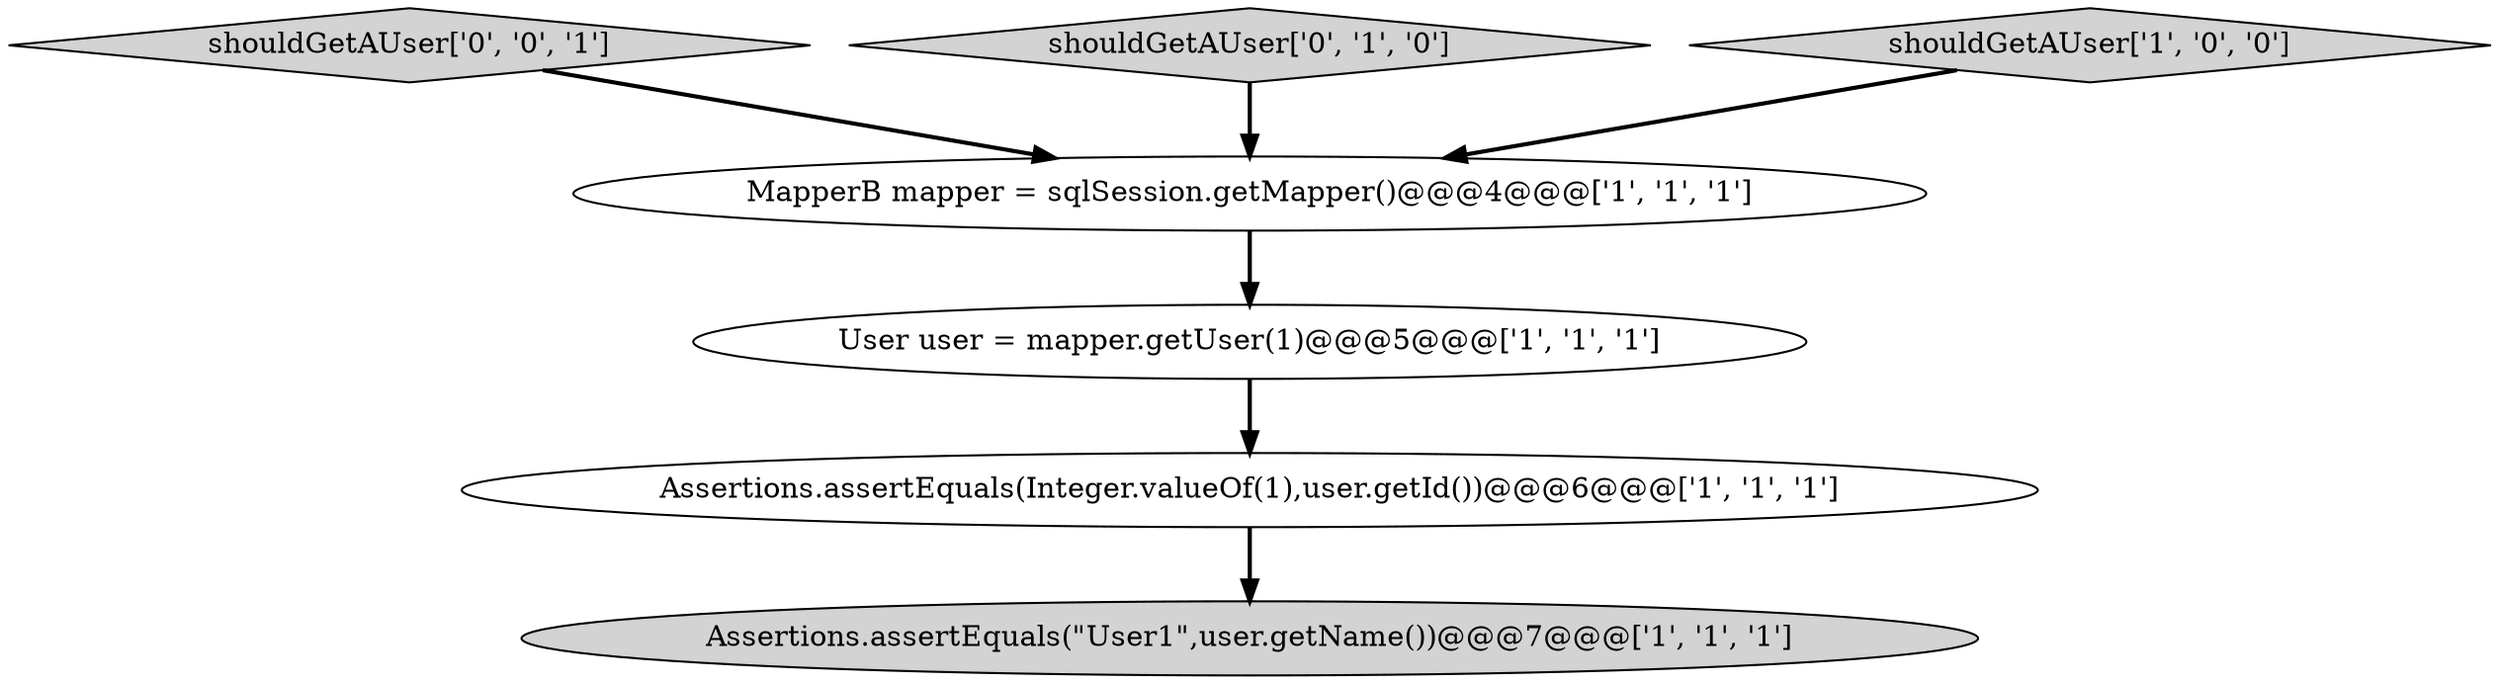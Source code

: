 digraph {
6 [style = filled, label = "shouldGetAUser['0', '0', '1']", fillcolor = lightgray, shape = diamond image = "AAA0AAABBB3BBB"];
0 [style = filled, label = "User user = mapper.getUser(1)@@@5@@@['1', '1', '1']", fillcolor = white, shape = ellipse image = "AAA0AAABBB1BBB"];
1 [style = filled, label = "Assertions.assertEquals(Integer.valueOf(1),user.getId())@@@6@@@['1', '1', '1']", fillcolor = white, shape = ellipse image = "AAA0AAABBB1BBB"];
3 [style = filled, label = "Assertions.assertEquals(\"User1\",user.getName())@@@7@@@['1', '1', '1']", fillcolor = lightgray, shape = ellipse image = "AAA0AAABBB1BBB"];
5 [style = filled, label = "shouldGetAUser['0', '1', '0']", fillcolor = lightgray, shape = diamond image = "AAA0AAABBB2BBB"];
4 [style = filled, label = "shouldGetAUser['1', '0', '0']", fillcolor = lightgray, shape = diamond image = "AAA0AAABBB1BBB"];
2 [style = filled, label = "MapperB mapper = sqlSession.getMapper()@@@4@@@['1', '1', '1']", fillcolor = white, shape = ellipse image = "AAA0AAABBB1BBB"];
1->3 [style = bold, label=""];
5->2 [style = bold, label=""];
2->0 [style = bold, label=""];
4->2 [style = bold, label=""];
0->1 [style = bold, label=""];
6->2 [style = bold, label=""];
}
